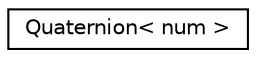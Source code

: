 digraph "Graphical Class Hierarchy"
{
 // INTERACTIVE_SVG=YES
  edge [fontname="Helvetica",fontsize="10",labelfontname="Helvetica",labelfontsize="10"];
  node [fontname="Helvetica",fontsize="10",shape=record];
  rankdir="LR";
  Node1 [label="Quaternion\< num \>",height=0.2,width=0.4,color="black", fillcolor="white", style="filled",URL="$dc/de3/class_quaternion.html",tooltip="A Quaternion class. "];
}
